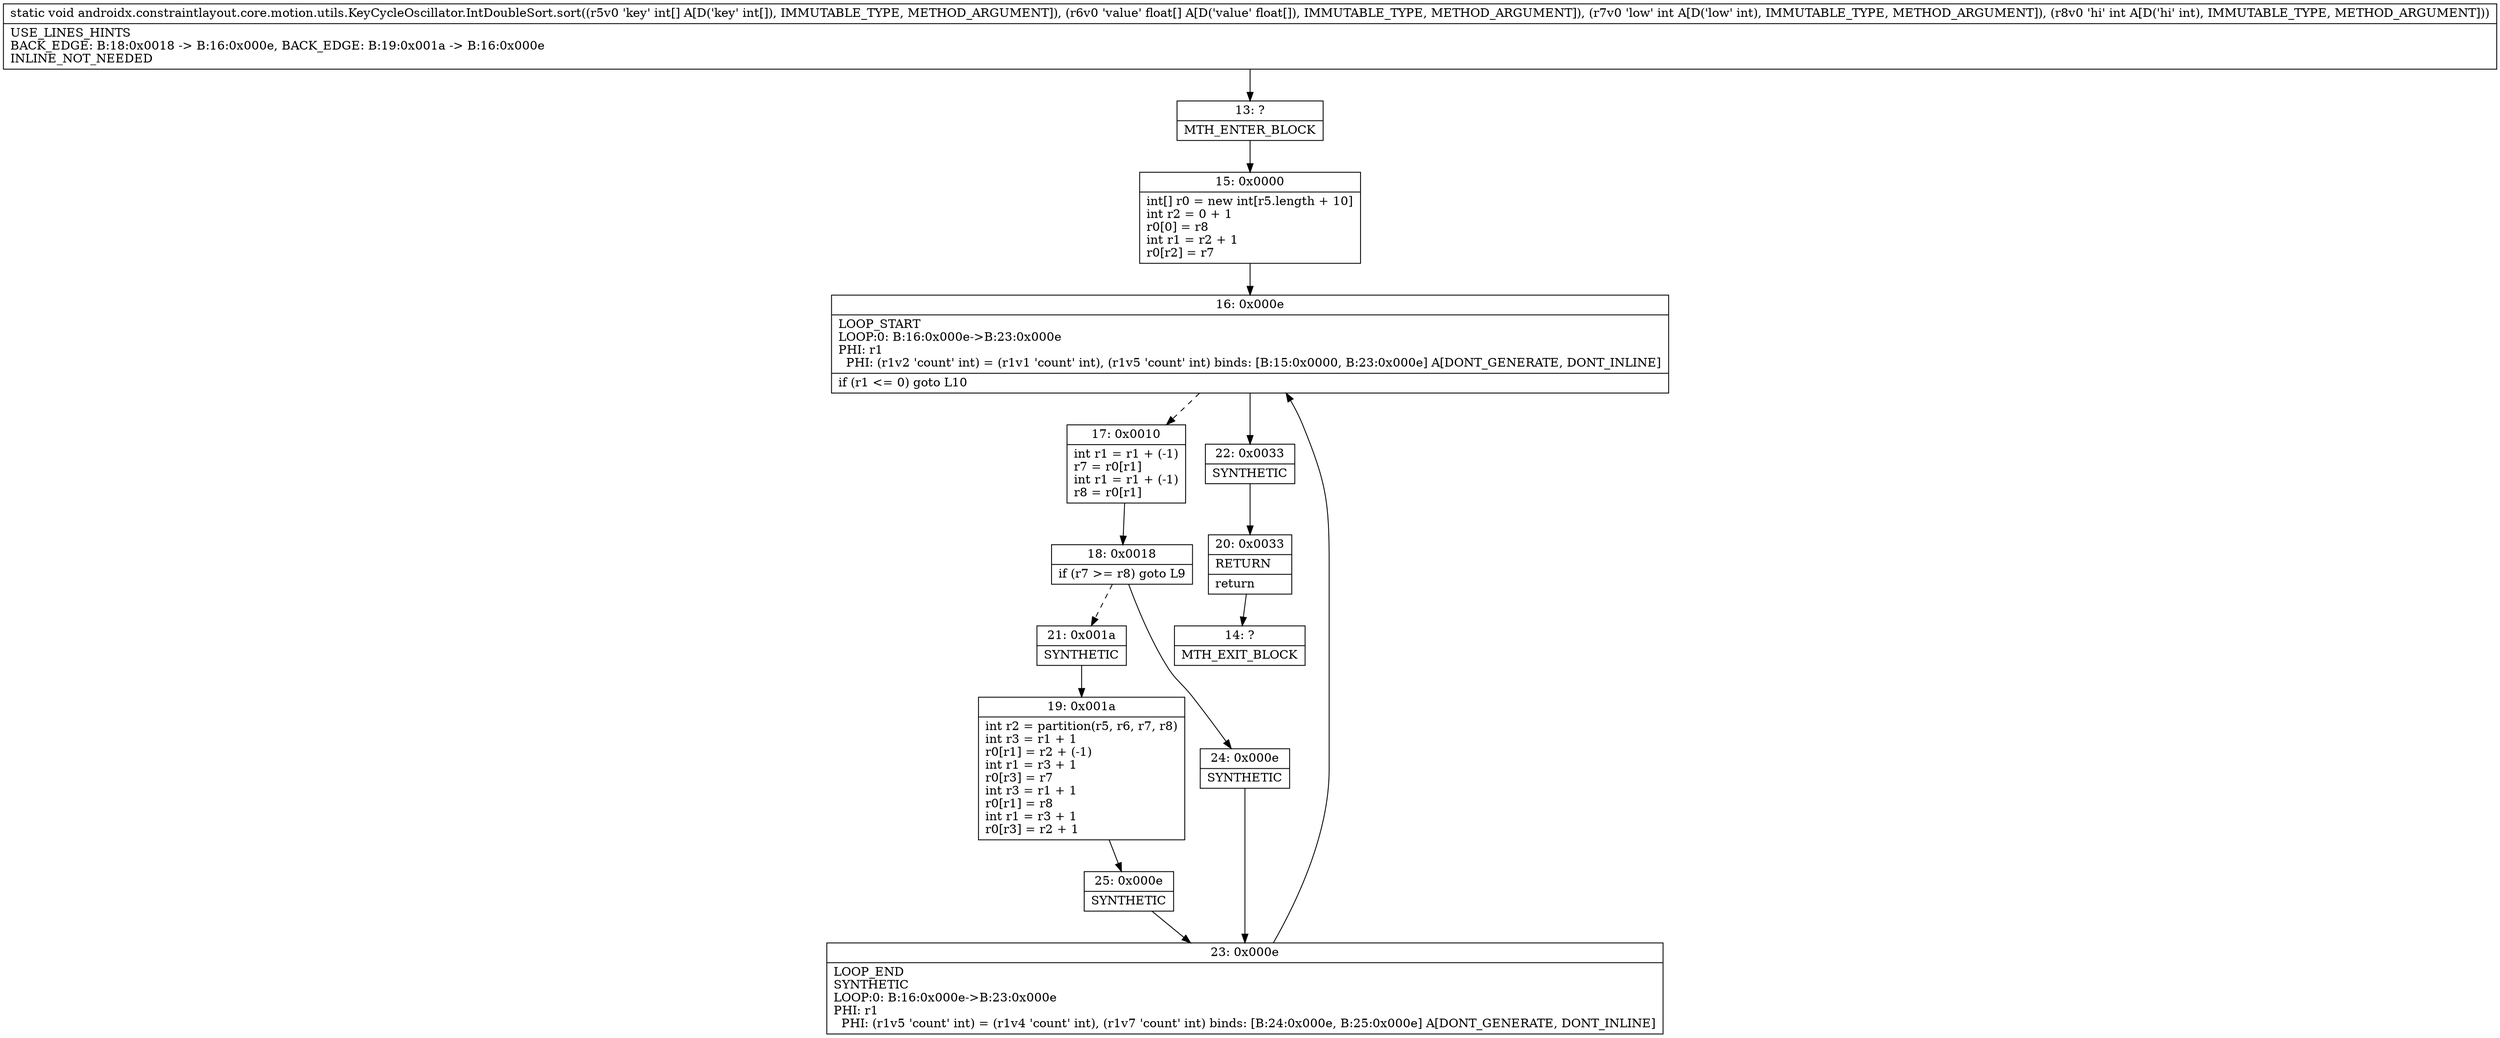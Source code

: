 digraph "CFG forandroidx.constraintlayout.core.motion.utils.KeyCycleOscillator.IntDoubleSort.sort([I[FII)V" {
Node_13 [shape=record,label="{13\:\ ?|MTH_ENTER_BLOCK\l}"];
Node_15 [shape=record,label="{15\:\ 0x0000|int[] r0 = new int[r5.length + 10]\lint r2 = 0 + 1\lr0[0] = r8\lint r1 = r2 + 1\lr0[r2] = r7\l}"];
Node_16 [shape=record,label="{16\:\ 0x000e|LOOP_START\lLOOP:0: B:16:0x000e\-\>B:23:0x000e\lPHI: r1 \l  PHI: (r1v2 'count' int) = (r1v1 'count' int), (r1v5 'count' int) binds: [B:15:0x0000, B:23:0x000e] A[DONT_GENERATE, DONT_INLINE]\l|if (r1 \<= 0) goto L10\l}"];
Node_17 [shape=record,label="{17\:\ 0x0010|int r1 = r1 + (\-1)\lr7 = r0[r1]\lint r1 = r1 + (\-1)\lr8 = r0[r1]\l}"];
Node_18 [shape=record,label="{18\:\ 0x0018|if (r7 \>= r8) goto L9\l}"];
Node_21 [shape=record,label="{21\:\ 0x001a|SYNTHETIC\l}"];
Node_19 [shape=record,label="{19\:\ 0x001a|int r2 = partition(r5, r6, r7, r8)\lint r3 = r1 + 1\lr0[r1] = r2 + (\-1)\lint r1 = r3 + 1\lr0[r3] = r7\lint r3 = r1 + 1\lr0[r1] = r8\lint r1 = r3 + 1\lr0[r3] = r2 + 1\l}"];
Node_25 [shape=record,label="{25\:\ 0x000e|SYNTHETIC\l}"];
Node_23 [shape=record,label="{23\:\ 0x000e|LOOP_END\lSYNTHETIC\lLOOP:0: B:16:0x000e\-\>B:23:0x000e\lPHI: r1 \l  PHI: (r1v5 'count' int) = (r1v4 'count' int), (r1v7 'count' int) binds: [B:24:0x000e, B:25:0x000e] A[DONT_GENERATE, DONT_INLINE]\l}"];
Node_24 [shape=record,label="{24\:\ 0x000e|SYNTHETIC\l}"];
Node_22 [shape=record,label="{22\:\ 0x0033|SYNTHETIC\l}"];
Node_20 [shape=record,label="{20\:\ 0x0033|RETURN\l|return\l}"];
Node_14 [shape=record,label="{14\:\ ?|MTH_EXIT_BLOCK\l}"];
MethodNode[shape=record,label="{static void androidx.constraintlayout.core.motion.utils.KeyCycleOscillator.IntDoubleSort.sort((r5v0 'key' int[] A[D('key' int[]), IMMUTABLE_TYPE, METHOD_ARGUMENT]), (r6v0 'value' float[] A[D('value' float[]), IMMUTABLE_TYPE, METHOD_ARGUMENT]), (r7v0 'low' int A[D('low' int), IMMUTABLE_TYPE, METHOD_ARGUMENT]), (r8v0 'hi' int A[D('hi' int), IMMUTABLE_TYPE, METHOD_ARGUMENT]))  | USE_LINES_HINTS\lBACK_EDGE: B:18:0x0018 \-\> B:16:0x000e, BACK_EDGE: B:19:0x001a \-\> B:16:0x000e\lINLINE_NOT_NEEDED\l}"];
MethodNode -> Node_13;Node_13 -> Node_15;
Node_15 -> Node_16;
Node_16 -> Node_17[style=dashed];
Node_16 -> Node_22;
Node_17 -> Node_18;
Node_18 -> Node_21[style=dashed];
Node_18 -> Node_24;
Node_21 -> Node_19;
Node_19 -> Node_25;
Node_25 -> Node_23;
Node_23 -> Node_16;
Node_24 -> Node_23;
Node_22 -> Node_20;
Node_20 -> Node_14;
}

